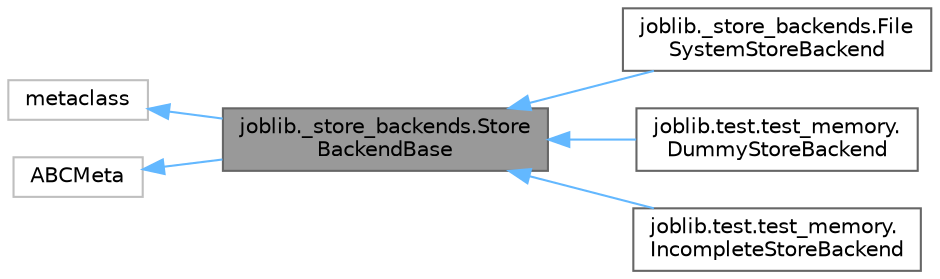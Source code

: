 digraph "joblib._store_backends.StoreBackendBase"
{
 // LATEX_PDF_SIZE
  bgcolor="transparent";
  edge [fontname=Helvetica,fontsize=10,labelfontname=Helvetica,labelfontsize=10];
  node [fontname=Helvetica,fontsize=10,shape=box,height=0.2,width=0.4];
  rankdir="LR";
  Node1 [id="Node000001",label="joblib._store_backends.Store\lBackendBase",height=0.2,width=0.4,color="gray40", fillcolor="grey60", style="filled", fontcolor="black",tooltip=" "];
  Node2 -> Node1 [id="edge1_Node000001_Node000002",dir="back",color="steelblue1",style="solid",tooltip=" "];
  Node2 [id="Node000002",label="metaclass",height=0.2,width=0.4,color="grey75", fillcolor="white", style="filled",URL="$d1/d9a/classmetaclass.html",tooltip=" "];
  Node3 -> Node1 [id="edge2_Node000001_Node000003",dir="back",color="steelblue1",style="solid",tooltip=" "];
  Node3 [id="Node000003",label="ABCMeta",height=0.2,width=0.4,color="grey75", fillcolor="white", style="filled",URL="$df/d42/classABCMeta.html",tooltip=" "];
  Node1 -> Node4 [id="edge3_Node000001_Node000004",dir="back",color="steelblue1",style="solid",tooltip=" "];
  Node4 [id="Node000004",label="joblib._store_backends.File\lSystemStoreBackend",height=0.2,width=0.4,color="gray40", fillcolor="white", style="filled",URL="$db/d4f/classjoblib_1_1__store__backends_1_1FileSystemStoreBackend.html",tooltip=" "];
  Node1 -> Node5 [id="edge4_Node000001_Node000005",dir="back",color="steelblue1",style="solid",tooltip=" "];
  Node5 [id="Node000005",label="joblib.test.test_memory.\lDummyStoreBackend",height=0.2,width=0.4,color="gray40", fillcolor="white", style="filled",URL="$d3/d6b/classjoblib_1_1test_1_1test__memory_1_1DummyStoreBackend.html",tooltip=" "];
  Node1 -> Node6 [id="edge5_Node000001_Node000006",dir="back",color="steelblue1",style="solid",tooltip=" "];
  Node6 [id="Node000006",label="joblib.test.test_memory.\lIncompleteStoreBackend",height=0.2,width=0.4,color="gray40", fillcolor="white", style="filled",URL="$d9/dcd/classjoblib_1_1test_1_1test__memory_1_1IncompleteStoreBackend.html",tooltip=" "];
}
